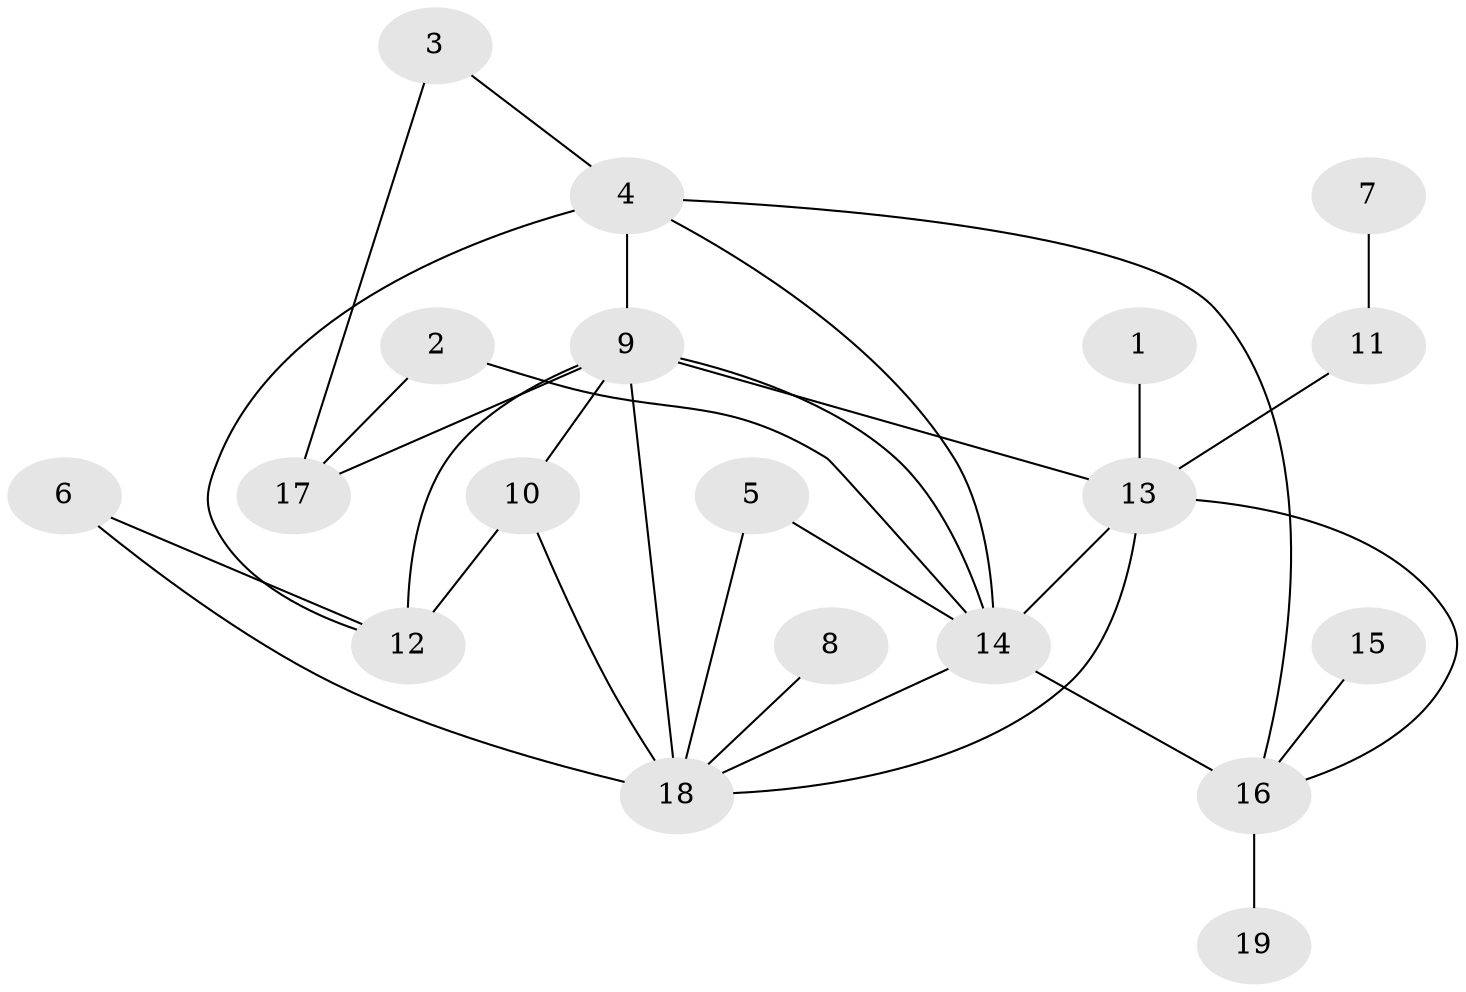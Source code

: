 // original degree distribution, {7: 0.031746031746031744, 4: 0.06349206349206349, 5: 0.047619047619047616, 11: 0.015873015873015872, 8: 0.047619047619047616, 6: 0.031746031746031744, 3: 0.06349206349206349, 1: 0.5396825396825397, 2: 0.15873015873015872}
// Generated by graph-tools (version 1.1) at 2025/37/03/04/25 23:37:36]
// undirected, 19 vertices, 31 edges
graph export_dot {
  node [color=gray90,style=filled];
  1;
  2;
  3;
  4;
  5;
  6;
  7;
  8;
  9;
  10;
  11;
  12;
  13;
  14;
  15;
  16;
  17;
  18;
  19;
  1 -- 13 [weight=1.0];
  2 -- 14 [weight=1.0];
  2 -- 17 [weight=1.0];
  3 -- 4 [weight=1.0];
  3 -- 17 [weight=1.0];
  4 -- 9 [weight=1.0];
  4 -- 12 [weight=1.0];
  4 -- 14 [weight=1.0];
  4 -- 16 [weight=1.0];
  5 -- 14 [weight=1.0];
  5 -- 18 [weight=1.0];
  6 -- 12 [weight=1.0];
  6 -- 18 [weight=1.0];
  7 -- 11 [weight=1.0];
  8 -- 18 [weight=1.0];
  9 -- 10 [weight=1.0];
  9 -- 12 [weight=1.0];
  9 -- 13 [weight=1.0];
  9 -- 14 [weight=1.0];
  9 -- 17 [weight=2.0];
  9 -- 18 [weight=2.0];
  10 -- 12 [weight=2.0];
  10 -- 18 [weight=1.0];
  11 -- 13 [weight=1.0];
  13 -- 14 [weight=1.0];
  13 -- 16 [weight=1.0];
  13 -- 18 [weight=1.0];
  14 -- 16 [weight=2.0];
  14 -- 18 [weight=1.0];
  15 -- 16 [weight=1.0];
  16 -- 19 [weight=1.0];
}
